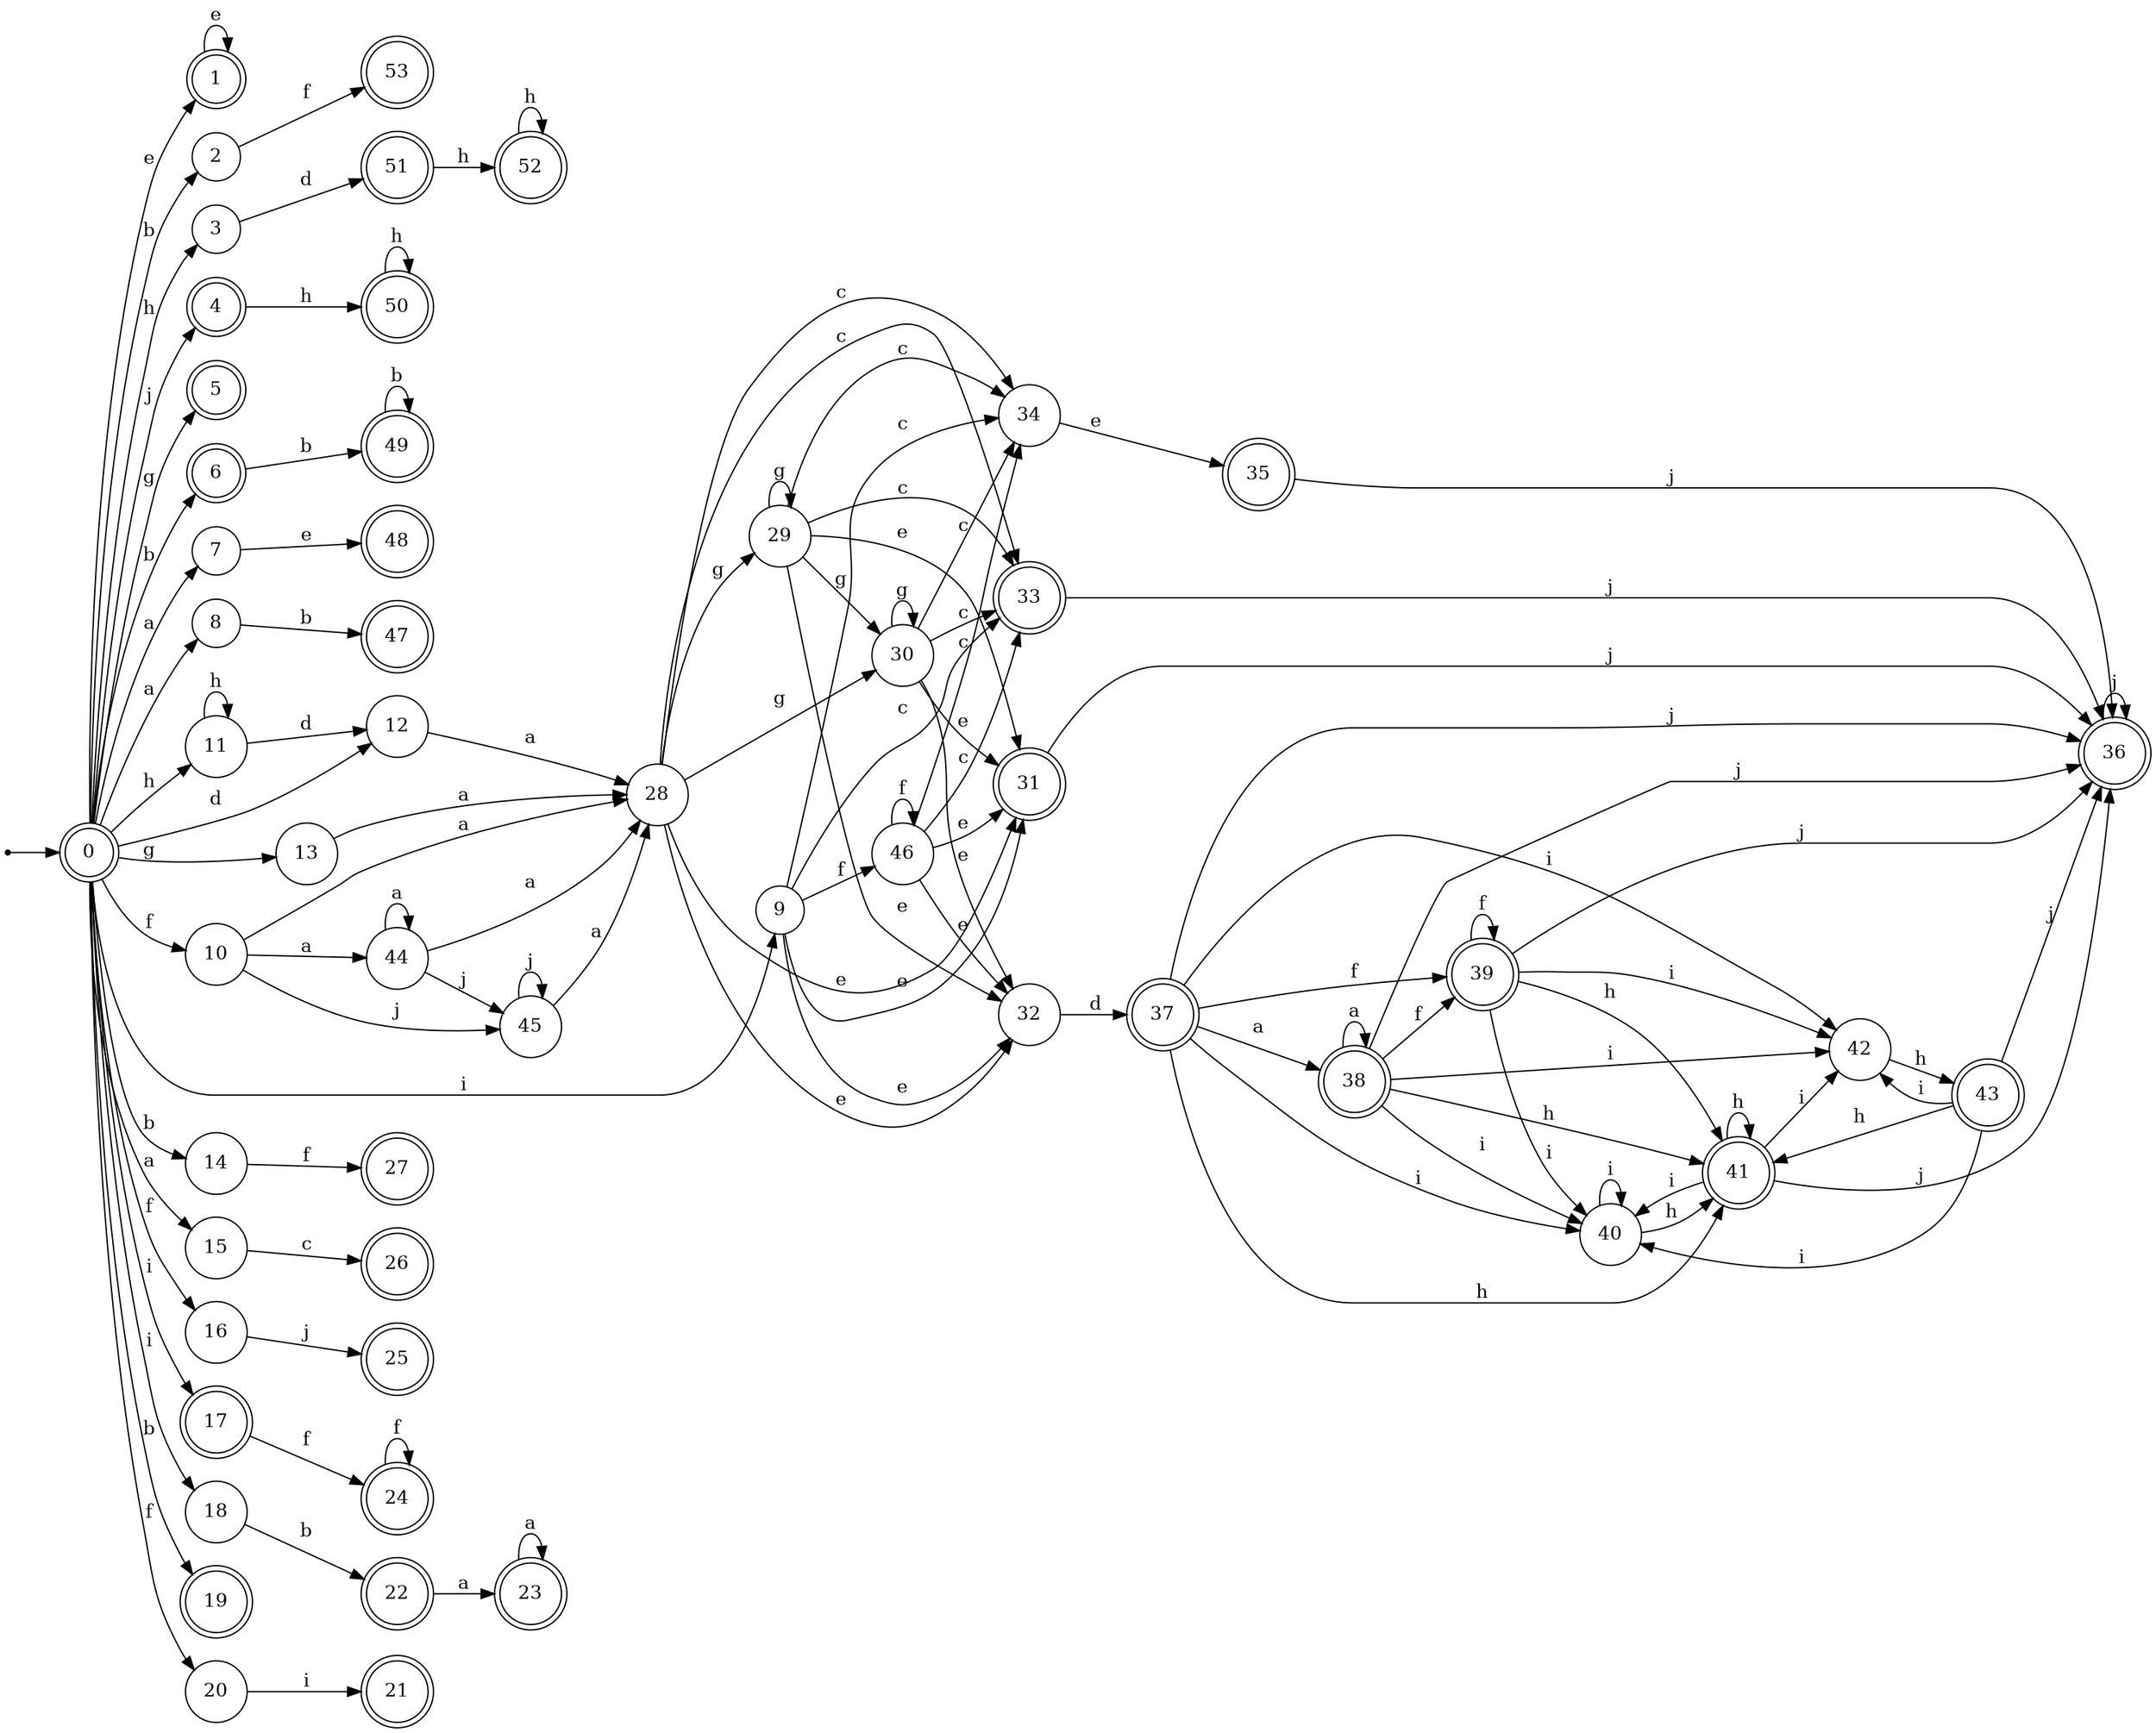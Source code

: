 digraph finite_state_machine {
rankdir=LR;
size="20,20";
node [shape = point]; "dummy0"
node [shape = doublecircle]; "0";"dummy0" -> "0";
node [shape = doublecircle]; "1";node [shape = circle]; "2";
node [shape = circle]; "3";
node [shape = doublecircle]; "4";node [shape = doublecircle]; "5";node [shape = doublecircle]; "6";node [shape = circle]; "7";
node [shape = circle]; "8";
node [shape = circle]; "9";
node [shape = circle]; "10";
node [shape = circle]; "11";
node [shape = circle]; "12";
node [shape = circle]; "13";
node [shape = circle]; "14";
node [shape = circle]; "15";
node [shape = circle]; "16";
node [shape = doublecircle]; "17";node [shape = circle]; "18";
node [shape = doublecircle]; "19";node [shape = circle]; "20";
node [shape = doublecircle]; "21";node [shape = doublecircle]; "22";node [shape = doublecircle]; "23";node [shape = doublecircle]; "24";node [shape = doublecircle]; "25";node [shape = doublecircle]; "26";node [shape = doublecircle]; "27";node [shape = circle]; "28";
node [shape = circle]; "29";
node [shape = circle]; "30";
node [shape = doublecircle]; "31";node [shape = circle]; "32";
node [shape = doublecircle]; "33";node [shape = circle]; "34";
node [shape = doublecircle]; "35";node [shape = doublecircle]; "36";node [shape = doublecircle]; "37";node [shape = doublecircle]; "38";node [shape = doublecircle]; "39";node [shape = circle]; "40";
node [shape = doublecircle]; "41";node [shape = circle]; "42";
node [shape = doublecircle]; "43";node [shape = circle]; "44";
node [shape = circle]; "45";
node [shape = circle]; "46";
node [shape = doublecircle]; "47";node [shape = doublecircle]; "48";node [shape = doublecircle]; "49";node [shape = doublecircle]; "50";node [shape = doublecircle]; "51";node [shape = doublecircle]; "52";node [shape = doublecircle]; "53";"0" -> "1" [label = "e"];
 "0" -> "2" [label = "b"];
 "0" -> "19" [label = "b"];
 "0" -> "6" [label = "b"];
 "0" -> "14" [label = "b"];
 "0" -> "11" [label = "h"];
 "0" -> "3" [label = "h"];
 "0" -> "4" [label = "j"];
 "0" -> "13" [label = "g"];
 "0" -> "5" [label = "g"];
 "0" -> "8" [label = "a"];
 "0" -> "15" [label = "a"];
 "0" -> "7" [label = "a"];
 "0" -> "9" [label = "i"];
 "0" -> "18" [label = "i"];
 "0" -> "17" [label = "i"];
 "0" -> "16" [label = "f"];
 "0" -> "10" [label = "f"];
 "0" -> "20" [label = "f"];
 "0" -> "12" [label = "d"];
 "20" -> "21" [label = "i"];
 "18" -> "22" [label = "b"];
 "22" -> "23" [label = "a"];
 "23" -> "23" [label = "a"];
 "17" -> "24" [label = "f"];
 "24" -> "24" [label = "f"];
 "16" -> "25" [label = "j"];
 "15" -> "26" [label = "c"];
 "14" -> "27" [label = "f"];
 "13" -> "28" [label = "a"];
 "28" -> "29" [label = "g"];
 "28" -> "30" [label = "g"];
 "28" -> "32" [label = "e"];
 "28" -> "31" [label = "e"];
 "28" -> "33" [label = "c"];
 "28" -> "34" [label = "c"];
 "34" -> "35" [label = "e"];
 "35" -> "36" [label = "j"];
 "36" -> "36" [label = "j"];
 "33" -> "36" [label = "j"];
 "32" -> "37" [label = "d"];
 "37" -> "38" [label = "a"];
 "37" -> "39" [label = "f"];
 "37" -> "40" [label = "i"];
 "37" -> "42" [label = "i"];
 "37" -> "41" [label = "h"];
 "37" -> "36" [label = "j"];
 "42" -> "43" [label = "h"];
 "43" -> "40" [label = "i"];
 "43" -> "42" [label = "i"];
 "43" -> "41" [label = "h"];
 "43" -> "36" [label = "j"];
 "41" -> "41" [label = "h"];
 "41" -> "40" [label = "i"];
 "41" -> "42" [label = "i"];
 "41" -> "36" [label = "j"];
 "40" -> "40" [label = "i"];
 "40" -> "41" [label = "h"];
 "39" -> "39" [label = "f"];
 "39" -> "40" [label = "i"];
 "39" -> "42" [label = "i"];
 "39" -> "41" [label = "h"];
 "39" -> "36" [label = "j"];
 "38" -> "38" [label = "a"];
 "38" -> "39" [label = "f"];
 "38" -> "40" [label = "i"];
 "38" -> "42" [label = "i"];
 "38" -> "41" [label = "h"];
 "38" -> "36" [label = "j"];
 "31" -> "36" [label = "j"];
 "30" -> "30" [label = "g"];
 "30" -> "32" [label = "e"];
 "30" -> "31" [label = "e"];
 "30" -> "33" [label = "c"];
 "30" -> "34" [label = "c"];
 "29" -> "29" [label = "g"];
 "29" -> "30" [label = "g"];
 "29" -> "32" [label = "e"];
 "29" -> "31" [label = "e"];
 "29" -> "33" [label = "c"];
 "29" -> "34" [label = "c"];
 "12" -> "28" [label = "a"];
 "11" -> "11" [label = "h"];
 "11" -> "12" [label = "d"];
 "10" -> "44" [label = "a"];
 "10" -> "28" [label = "a"];
 "10" -> "45" [label = "j"];
 "45" -> "45" [label = "j"];
 "45" -> "28" [label = "a"];
 "44" -> "44" [label = "a"];
 "44" -> "28" [label = "a"];
 "44" -> "45" [label = "j"];
 "9" -> "46" [label = "f"];
 "9" -> "32" [label = "e"];
 "9" -> "31" [label = "e"];
 "9" -> "33" [label = "c"];
 "9" -> "34" [label = "c"];
 "46" -> "46" [label = "f"];
 "46" -> "32" [label = "e"];
 "46" -> "31" [label = "e"];
 "46" -> "33" [label = "c"];
 "46" -> "34" [label = "c"];
 "8" -> "47" [label = "b"];
 "7" -> "48" [label = "e"];
 "6" -> "49" [label = "b"];
 "49" -> "49" [label = "b"];
 "4" -> "50" [label = "h"];
 "50" -> "50" [label = "h"];
 "3" -> "51" [label = "d"];
 "51" -> "52" [label = "h"];
 "52" -> "52" [label = "h"];
 "2" -> "53" [label = "f"];
 "1" -> "1" [label = "e"];
 }
